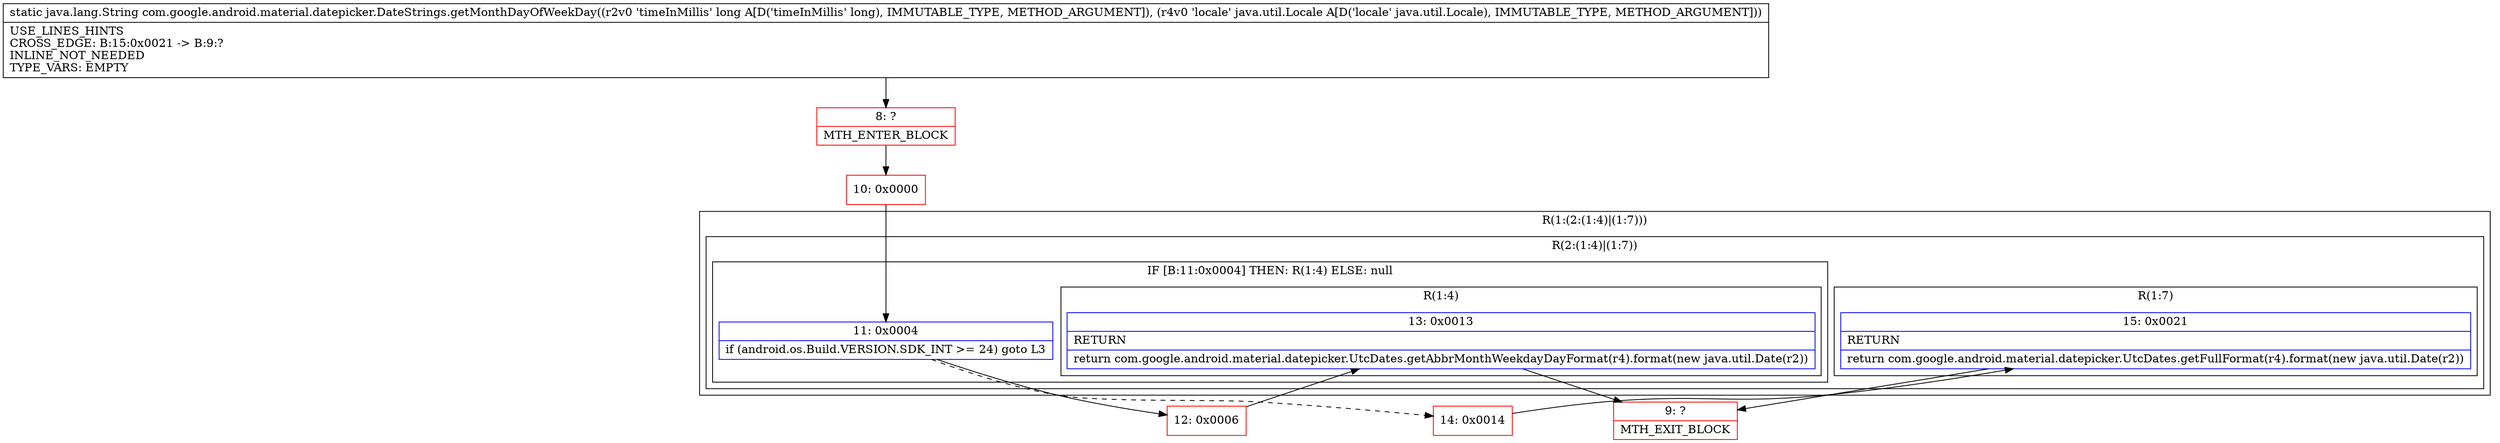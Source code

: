 digraph "CFG forcom.google.android.material.datepicker.DateStrings.getMonthDayOfWeekDay(JLjava\/util\/Locale;)Ljava\/lang\/String;" {
subgraph cluster_Region_441499868 {
label = "R(1:(2:(1:4)|(1:7)))";
node [shape=record,color=blue];
subgraph cluster_Region_1623897093 {
label = "R(2:(1:4)|(1:7))";
node [shape=record,color=blue];
subgraph cluster_IfRegion_986017064 {
label = "IF [B:11:0x0004] THEN: R(1:4) ELSE: null";
node [shape=record,color=blue];
Node_11 [shape=record,label="{11\:\ 0x0004|if (android.os.Build.VERSION.SDK_INT \>= 24) goto L3\l}"];
subgraph cluster_Region_1986355598 {
label = "R(1:4)";
node [shape=record,color=blue];
Node_13 [shape=record,label="{13\:\ 0x0013|RETURN\l|return com.google.android.material.datepicker.UtcDates.getAbbrMonthWeekdayDayFormat(r4).format(new java.util.Date(r2))\l}"];
}
}
subgraph cluster_Region_1781467582 {
label = "R(1:7)";
node [shape=record,color=blue];
Node_15 [shape=record,label="{15\:\ 0x0021|RETURN\l|return com.google.android.material.datepicker.UtcDates.getFullFormat(r4).format(new java.util.Date(r2))\l}"];
}
}
}
Node_8 [shape=record,color=red,label="{8\:\ ?|MTH_ENTER_BLOCK\l}"];
Node_10 [shape=record,color=red,label="{10\:\ 0x0000}"];
Node_12 [shape=record,color=red,label="{12\:\ 0x0006}"];
Node_9 [shape=record,color=red,label="{9\:\ ?|MTH_EXIT_BLOCK\l}"];
Node_14 [shape=record,color=red,label="{14\:\ 0x0014}"];
MethodNode[shape=record,label="{static java.lang.String com.google.android.material.datepicker.DateStrings.getMonthDayOfWeekDay((r2v0 'timeInMillis' long A[D('timeInMillis' long), IMMUTABLE_TYPE, METHOD_ARGUMENT]), (r4v0 'locale' java.util.Locale A[D('locale' java.util.Locale), IMMUTABLE_TYPE, METHOD_ARGUMENT]))  | USE_LINES_HINTS\lCROSS_EDGE: B:15:0x0021 \-\> B:9:?\lINLINE_NOT_NEEDED\lTYPE_VARS: EMPTY\l}"];
MethodNode -> Node_8;Node_11 -> Node_12;
Node_11 -> Node_14[style=dashed];
Node_13 -> Node_9;
Node_15 -> Node_9;
Node_8 -> Node_10;
Node_10 -> Node_11;
Node_12 -> Node_13;
Node_14 -> Node_15;
}

